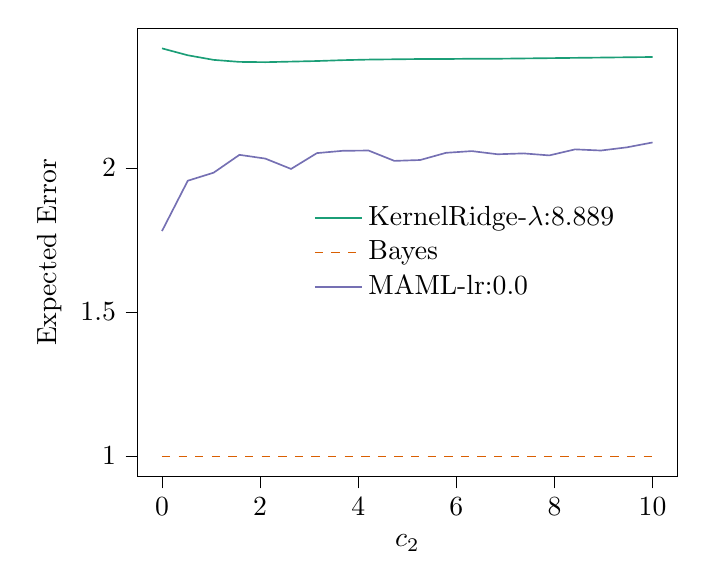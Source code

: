 % This file was created with tikzplotlib v0.10.1.
\begin{tikzpicture}

\definecolor{chocolate217952}{RGB}{217,95,2}
\definecolor{darkcyan27158119}{RGB}{27,158,119}
\definecolor{darkgray176}{RGB}{176,176,176}
\definecolor{lightslategray117112179}{RGB}{117,112,179}

\begin{axis}[
legend cell align={left},
legend style={fill opacity=0.8, draw opacity=1, text opacity=1, at={(0.91,0.5)}, anchor=east, draw=none},
tick align=outside,
tick pos=left,
x grid style={darkgray176},
xlabel={\(\displaystyle c_{2}\)},
xmin=-0.499, xmax=10.5,
xtick style={color=black},
y grid style={darkgray176},
ylabel={Expected Error},
ymin=0.928, ymax=2.486,
ytick style={color=black}
]
\addplot [semithick, darkcyan27158119]
table {%
0.001 2.416
0.527 2.392
1.054 2.376
1.58 2.369
2.106 2.368
2.632 2.37
3.159 2.372
3.685 2.375
4.211 2.377
4.737 2.378
5.264 2.379
5.79 2.379
6.316 2.38
6.842 2.38
7.369 2.381
7.895 2.382
8.421 2.383
8.947 2.384
9.474 2.385
10 2.386
};
\addlegendentry{KernelRidge-$\lambda$:8.889}
\addplot [semithick, chocolate217952, dashed]
table {%
0.001 0.998
0.527 0.998
1.054 0.998
1.58 0.998
2.106 0.998
2.632 0.998
3.159 0.998
3.685 0.998
4.211 0.998
4.737 0.998
5.264 0.998
5.79 0.998
6.316 0.998
6.842 0.998
7.369 0.998
7.895 0.998
8.421 0.998
8.947 0.998
9.474 0.998
10 0.998
};
\addlegendentry{Bayes}
\addplot [semithick, lightslategray117112179]
table {%
0.001 1.781
0.527 1.956
1.054 1.984
1.58 2.046
2.106 2.033
2.632 1.997
3.159 2.052
3.685 2.06
4.211 2.061
4.737 2.025
5.264 2.028
5.79 2.053
6.316 2.059
6.842 2.048
7.369 2.051
7.895 2.044
8.421 2.065
8.947 2.061
9.474 2.072
10 2.089
};
\addlegendentry{MAML-lr:0.0}
\end{axis}

\end{tikzpicture}
